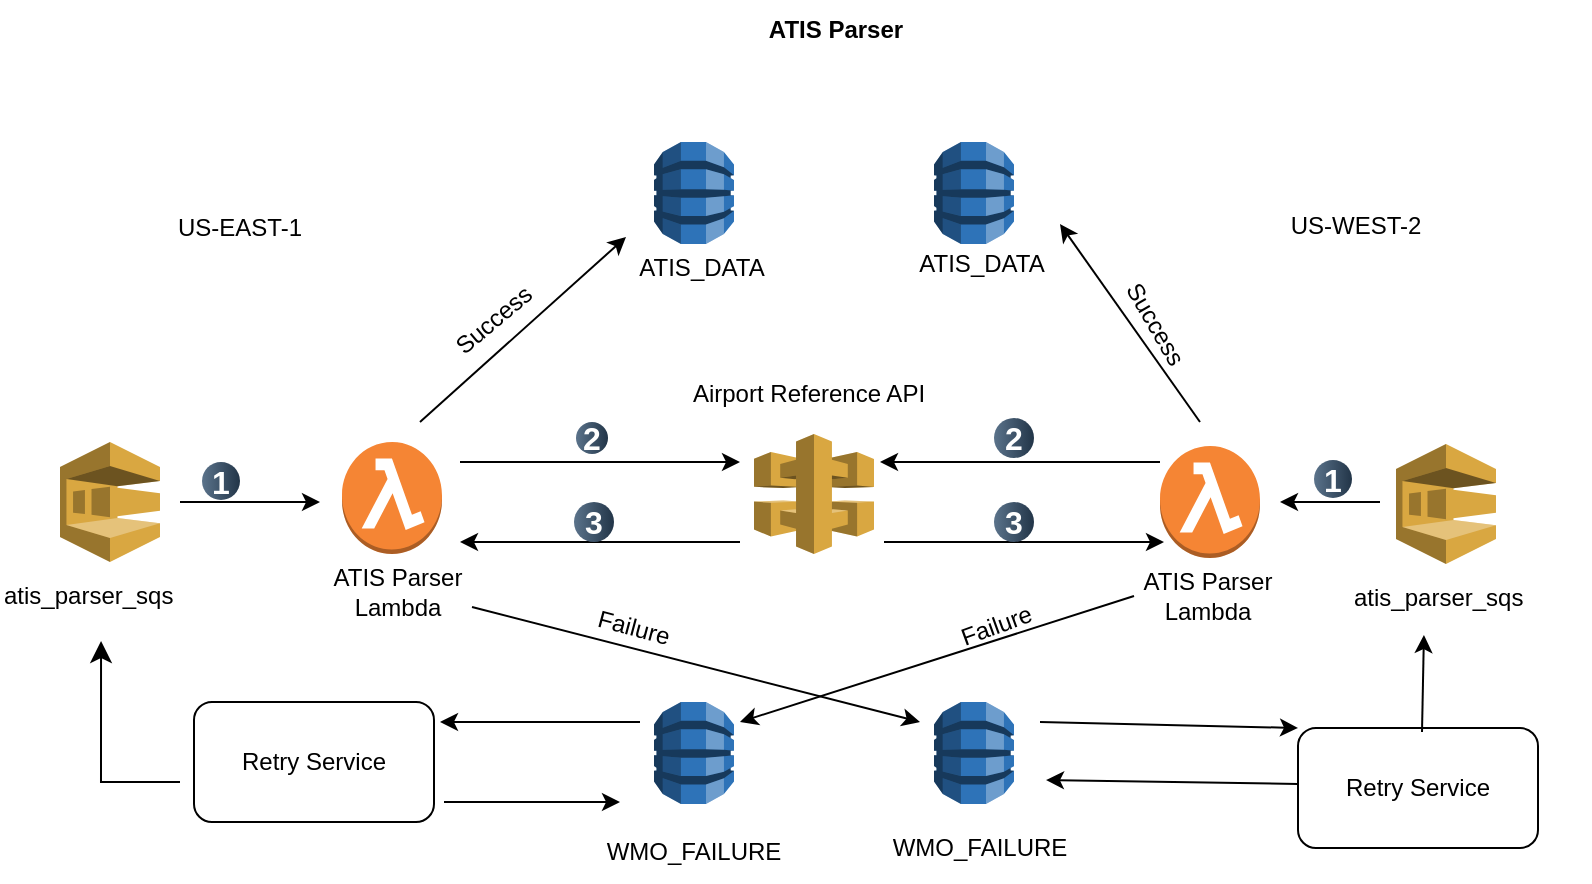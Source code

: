 <mxfile version="28.2.3">
  <diagram name="Page-1" id="XJQzdTubCrK1rBcKPcMS">
    <mxGraphModel dx="778" dy="506" grid="0" gridSize="10" guides="1" tooltips="1" connect="1" arrows="1" fold="1" page="1" pageScale="1" pageWidth="850" pageHeight="1100" math="0" shadow="0">
      <root>
        <mxCell id="0" />
        <mxCell id="1" parent="0" />
        <mxCell id="s0ba7kLXqi5IzmDwBceu-1" value="" style="outlineConnect=0;dashed=0;verticalLabelPosition=bottom;verticalAlign=top;align=center;html=1;shape=mxgraph.aws3.sqs;fillColor=#D9A741;gradientColor=none;" parent="1" vertex="1">
          <mxGeometry x="80" y="230" width="50" height="60" as="geometry" />
        </mxCell>
        <mxCell id="s0ba7kLXqi5IzmDwBceu-2" value="" style="outlineConnect=0;dashed=0;verticalLabelPosition=bottom;verticalAlign=top;align=center;html=1;shape=mxgraph.aws3.lambda_function;fillColor=#F58534;gradientColor=none;" parent="1" vertex="1">
          <mxGeometry x="221" y="230" width="50" height="56" as="geometry" />
        </mxCell>
        <mxCell id="s0ba7kLXqi5IzmDwBceu-3" value="" style="outlineConnect=0;dashed=0;verticalLabelPosition=bottom;verticalAlign=top;align=center;html=1;shape=mxgraph.aws3.api_gateway;fillColor=#D9A741;gradientColor=none;" parent="1" vertex="1">
          <mxGeometry x="427" y="226" width="60" height="60" as="geometry" />
        </mxCell>
        <mxCell id="s0ba7kLXqi5IzmDwBceu-4" value="" style="outlineConnect=0;dashed=0;verticalLabelPosition=bottom;verticalAlign=top;align=center;html=1;shape=mxgraph.aws3.dynamo_db;fillColor=#2E73B8;gradientColor=none;" parent="1" vertex="1">
          <mxGeometry x="377" y="80" width="40" height="51" as="geometry" />
        </mxCell>
        <mxCell id="s0ba7kLXqi5IzmDwBceu-5" value="" style="outlineConnect=0;dashed=0;verticalLabelPosition=bottom;verticalAlign=top;align=center;html=1;shape=mxgraph.aws3.dynamo_db;fillColor=#2E73B8;gradientColor=none;" parent="1" vertex="1">
          <mxGeometry x="377" y="360" width="40" height="51" as="geometry" />
        </mxCell>
        <mxCell id="s0ba7kLXqi5IzmDwBceu-6" value="" style="outlineConnect=0;dashed=0;verticalLabelPosition=bottom;verticalAlign=top;align=center;html=1;shape=mxgraph.aws3.lambda_function;fillColor=#F58534;gradientColor=none;" parent="1" vertex="1">
          <mxGeometry x="630" y="232" width="50" height="56" as="geometry" />
        </mxCell>
        <mxCell id="s0ba7kLXqi5IzmDwBceu-7" value="" style="outlineConnect=0;dashed=0;verticalLabelPosition=bottom;verticalAlign=top;align=center;html=1;shape=mxgraph.aws3.dynamo_db;fillColor=#2E73B8;gradientColor=none;" parent="1" vertex="1">
          <mxGeometry x="517" y="80" width="40" height="51" as="geometry" />
        </mxCell>
        <mxCell id="s0ba7kLXqi5IzmDwBceu-8" value="" style="outlineConnect=0;dashed=0;verticalLabelPosition=bottom;verticalAlign=top;align=center;html=1;shape=mxgraph.aws3.dynamo_db;fillColor=#2E73B8;gradientColor=none;" parent="1" vertex="1">
          <mxGeometry x="517" y="360" width="40" height="51" as="geometry" />
        </mxCell>
        <mxCell id="s0ba7kLXqi5IzmDwBceu-9" value="ATIS Parser Lambda" style="text;html=1;align=center;verticalAlign=middle;whiteSpace=wrap;rounded=0;" parent="1" vertex="1">
          <mxGeometry x="212" y="290" width="74" height="30" as="geometry" />
        </mxCell>
        <mxCell id="s0ba7kLXqi5IzmDwBceu-10" value="ATIS Parser Lambda" style="text;html=1;align=center;verticalAlign=middle;whiteSpace=wrap;rounded=0;" parent="1" vertex="1">
          <mxGeometry x="617" y="292" width="74" height="30" as="geometry" />
        </mxCell>
        <mxCell id="s0ba7kLXqi5IzmDwBceu-11" value="atis_parser_sqs" style="text;whiteSpace=wrap;" parent="1" vertex="1">
          <mxGeometry x="50" y="293" width="120" height="40" as="geometry" />
        </mxCell>
        <mxCell id="s0ba7kLXqi5IzmDwBceu-12" value="" style="outlineConnect=0;dashed=0;verticalLabelPosition=bottom;verticalAlign=top;align=center;html=1;shape=mxgraph.aws3.sqs;fillColor=#D9A741;gradientColor=none;" parent="1" vertex="1">
          <mxGeometry x="748" y="231" width="50" height="60" as="geometry" />
        </mxCell>
        <mxCell id="s0ba7kLXqi5IzmDwBceu-13" value="atis_parser_sqs" style="text;whiteSpace=wrap;" parent="1" vertex="1">
          <mxGeometry x="725" y="294" width="120" height="40" as="geometry" />
        </mxCell>
        <mxCell id="s0ba7kLXqi5IzmDwBceu-14" value="" style="endArrow=classic;html=1;rounded=0;" parent="1" edge="1">
          <mxGeometry width="50" height="50" relative="1" as="geometry">
            <mxPoint x="280" y="240" as="sourcePoint" />
            <mxPoint x="420" y="240" as="targetPoint" />
          </mxGeometry>
        </mxCell>
        <mxCell id="s0ba7kLXqi5IzmDwBceu-15" value="" style="endArrow=classic;html=1;rounded=0;" parent="1" edge="1">
          <mxGeometry width="50" height="50" relative="1" as="geometry">
            <mxPoint x="140" y="260" as="sourcePoint" />
            <mxPoint x="210" y="260" as="targetPoint" />
          </mxGeometry>
        </mxCell>
        <mxCell id="s0ba7kLXqi5IzmDwBceu-16" value="" style="endArrow=classic;html=1;rounded=0;" parent="1" edge="1">
          <mxGeometry width="50" height="50" relative="1" as="geometry">
            <mxPoint x="420" y="280" as="sourcePoint" />
            <mxPoint x="280" y="280" as="targetPoint" />
          </mxGeometry>
        </mxCell>
        <mxCell id="s0ba7kLXqi5IzmDwBceu-17" value="" style="endArrow=classic;html=1;rounded=0;" parent="1" edge="1">
          <mxGeometry width="50" height="50" relative="1" as="geometry">
            <mxPoint x="630" y="240" as="sourcePoint" />
            <mxPoint x="490" y="240" as="targetPoint" />
          </mxGeometry>
        </mxCell>
        <mxCell id="s0ba7kLXqi5IzmDwBceu-18" value="" style="endArrow=classic;html=1;rounded=0;" parent="1" edge="1">
          <mxGeometry width="50" height="50" relative="1" as="geometry">
            <mxPoint x="492" y="280" as="sourcePoint" />
            <mxPoint x="632" y="280" as="targetPoint" />
          </mxGeometry>
        </mxCell>
        <mxCell id="s0ba7kLXqi5IzmDwBceu-19" value="" style="endArrow=classic;html=1;rounded=0;" parent="1" edge="1">
          <mxGeometry width="50" height="50" relative="1" as="geometry">
            <mxPoint x="740" y="260" as="sourcePoint" />
            <mxPoint x="690" y="260" as="targetPoint" />
          </mxGeometry>
        </mxCell>
        <mxCell id="s0ba7kLXqi5IzmDwBceu-23" value="ATIS_DATA" style="text;html=1;align=center;verticalAlign=middle;whiteSpace=wrap;rounded=0;" parent="1" vertex="1">
          <mxGeometry x="371" y="128" width="60" height="30" as="geometry" />
        </mxCell>
        <mxCell id="s0ba7kLXqi5IzmDwBceu-24" value="ATIS_DATA" style="text;html=1;align=center;verticalAlign=middle;whiteSpace=wrap;rounded=0;" parent="1" vertex="1">
          <mxGeometry x="511" y="126" width="60" height="30" as="geometry" />
        </mxCell>
        <mxCell id="s0ba7kLXqi5IzmDwBceu-25" value="WMO_FAILURE" style="text;html=1;align=center;verticalAlign=middle;whiteSpace=wrap;rounded=0;" parent="1" vertex="1">
          <mxGeometry x="367" y="420" width="60" height="30" as="geometry" />
        </mxCell>
        <mxCell id="s0ba7kLXqi5IzmDwBceu-26" value="WMO_FAILURE" style="text;html=1;align=center;verticalAlign=middle;whiteSpace=wrap;rounded=0;" parent="1" vertex="1">
          <mxGeometry x="510" y="418" width="60" height="30" as="geometry" />
        </mxCell>
        <mxCell id="s0ba7kLXqi5IzmDwBceu-27" value="" style="endArrow=classic;html=1;rounded=0;entryX=-0.133;entryY=-0.017;entryDx=0;entryDy=0;entryPerimeter=0;" parent="1" target="s0ba7kLXqi5IzmDwBceu-23" edge="1">
          <mxGeometry width="50" height="50" relative="1" as="geometry">
            <mxPoint x="260" y="220" as="sourcePoint" />
            <mxPoint x="323" y="165" as="targetPoint" />
          </mxGeometry>
        </mxCell>
        <mxCell id="s0ba7kLXqi5IzmDwBceu-28" value="" style="endArrow=classic;html=1;rounded=0;entryX=1;entryY=0.5;entryDx=0;entryDy=0;" parent="1" edge="1">
          <mxGeometry width="50" height="50" relative="1" as="geometry">
            <mxPoint x="650" y="220" as="sourcePoint" />
            <mxPoint x="580" y="121" as="targetPoint" />
          </mxGeometry>
        </mxCell>
        <mxCell id="s0ba7kLXqi5IzmDwBceu-30" value="" style="endArrow=classic;html=1;rounded=0;exitX=1;exitY=0.75;exitDx=0;exitDy=0;" parent="1" source="s0ba7kLXqi5IzmDwBceu-9" edge="1">
          <mxGeometry width="50" height="50" relative="1" as="geometry">
            <mxPoint x="293" y="348" as="sourcePoint" />
            <mxPoint x="510" y="370" as="targetPoint" />
          </mxGeometry>
        </mxCell>
        <mxCell id="s0ba7kLXqi5IzmDwBceu-33" value="" style="endArrow=classic;html=1;rounded=0;exitX=0;exitY=0.5;exitDx=0;exitDy=0;" parent="1" source="s0ba7kLXqi5IzmDwBceu-10" edge="1">
          <mxGeometry width="50" height="50" relative="1" as="geometry">
            <mxPoint x="468" y="344" as="sourcePoint" />
            <mxPoint x="420" y="370" as="targetPoint" />
          </mxGeometry>
        </mxCell>
        <mxCell id="s0ba7kLXqi5IzmDwBceu-35" value="ATIS Parser" style="text;html=1;align=center;verticalAlign=middle;whiteSpace=wrap;rounded=0;fontStyle=1" parent="1" vertex="1">
          <mxGeometry x="343" y="9" width="250" height="30" as="geometry" />
        </mxCell>
        <mxCell id="s0ba7kLXqi5IzmDwBceu-36" value="Success" style="text;html=1;align=center;verticalAlign=middle;whiteSpace=wrap;rounded=0;rotation=-40;" parent="1" vertex="1">
          <mxGeometry x="267" y="154" width="60" height="30" as="geometry" />
        </mxCell>
        <mxCell id="s0ba7kLXqi5IzmDwBceu-37" value="Success" style="text;html=1;align=center;verticalAlign=middle;whiteSpace=wrap;rounded=0;rotation=60;" parent="1" vertex="1">
          <mxGeometry x="597.623" y="155.774" width="60" height="30" as="geometry" />
        </mxCell>
        <mxCell id="s0ba7kLXqi5IzmDwBceu-38" value="Retry Service" style="rounded=1;whiteSpace=wrap;html=1;" parent="1" vertex="1">
          <mxGeometry x="147" y="360" width="120" height="60" as="geometry" />
        </mxCell>
        <mxCell id="s0ba7kLXqi5IzmDwBceu-41" value="" style="edgeStyle=segmentEdgeStyle;endArrow=classic;html=1;curved=0;rounded=0;endSize=8;startSize=8;entryX=0.421;entryY=0.913;entryDx=0;entryDy=0;entryPerimeter=0;" parent="1" target="s0ba7kLXqi5IzmDwBceu-11" edge="1">
          <mxGeometry width="50" height="50" relative="1" as="geometry">
            <mxPoint x="140" y="400" as="sourcePoint" />
            <mxPoint x="100" y="340" as="targetPoint" />
          </mxGeometry>
        </mxCell>
        <mxCell id="s0ba7kLXqi5IzmDwBceu-42" value="" style="endArrow=classic;html=1;rounded=0;" parent="1" edge="1">
          <mxGeometry width="50" height="50" relative="1" as="geometry">
            <mxPoint x="272" y="410" as="sourcePoint" />
            <mxPoint x="360" y="410" as="targetPoint" />
          </mxGeometry>
        </mxCell>
        <mxCell id="s0ba7kLXqi5IzmDwBceu-43" value="" style="endArrow=classic;html=1;rounded=0;" parent="1" edge="1">
          <mxGeometry width="50" height="50" relative="1" as="geometry">
            <mxPoint x="370" y="370" as="sourcePoint" />
            <mxPoint x="270" y="370" as="targetPoint" />
          </mxGeometry>
        </mxCell>
        <mxCell id="s0ba7kLXqi5IzmDwBceu-44" value="Retry Service" style="rounded=1;whiteSpace=wrap;html=1;" parent="1" vertex="1">
          <mxGeometry x="699" y="373" width="120" height="60" as="geometry" />
        </mxCell>
        <mxCell id="s0ba7kLXqi5IzmDwBceu-45" value="" style="endArrow=classic;html=1;rounded=0;entryX=0;entryY=0;entryDx=0;entryDy=0;" parent="1" target="s0ba7kLXqi5IzmDwBceu-44" edge="1">
          <mxGeometry width="50" height="50" relative="1" as="geometry">
            <mxPoint x="570" y="370" as="sourcePoint" />
            <mxPoint x="678" y="380" as="targetPoint" />
          </mxGeometry>
        </mxCell>
        <mxCell id="s0ba7kLXqi5IzmDwBceu-46" value="" style="endArrow=classic;html=1;rounded=0;exitX=0.6;exitY=-0.033;exitDx=0;exitDy=0;exitPerimeter=0;entryX=0.308;entryY=0.813;entryDx=0;entryDy=0;entryPerimeter=0;" parent="1" target="s0ba7kLXqi5IzmDwBceu-13" edge="1">
          <mxGeometry width="50" height="50" relative="1" as="geometry">
            <mxPoint x="761" y="375.02" as="sourcePoint" />
            <mxPoint x="770.411" y="334" as="targetPoint" />
          </mxGeometry>
        </mxCell>
        <mxCell id="s0ba7kLXqi5IzmDwBceu-48" value="" style="endArrow=classic;html=1;rounded=0;exitX=0;exitY=0.5;exitDx=0;exitDy=0;" parent="1" edge="1">
          <mxGeometry width="50" height="50" relative="1" as="geometry">
            <mxPoint x="699" y="401" as="sourcePoint" />
            <mxPoint x="573" y="399" as="targetPoint" />
          </mxGeometry>
        </mxCell>
        <mxCell id="s0ba7kLXqi5IzmDwBceu-49" value="1" style="ellipse;whiteSpace=wrap;html=1;aspect=fixed;rotation=0;gradientColor=#223548;strokeColor=none;gradientDirection=east;fillColor=#5b738b;rounded=0;pointerEvents=0;fontFamily=Helvetica;fontSize=16;fontColor=#FFFFFF;spacingTop=4;spacingBottom=4;spacingLeft=4;spacingRight=4;points=[];fontStyle=1" parent="1" vertex="1">
          <mxGeometry x="151" y="240" width="19" height="19" as="geometry" />
        </mxCell>
        <mxCell id="s0ba7kLXqi5IzmDwBceu-50" value="2" style="ellipse;whiteSpace=wrap;html=1;aspect=fixed;rotation=0;gradientColor=#223548;strokeColor=none;gradientDirection=east;fillColor=#5b738b;rounded=0;pointerEvents=0;fontFamily=Helvetica;fontSize=16;fontColor=#FFFFFF;spacingTop=4;spacingBottom=4;spacingLeft=4;spacingRight=4;points=[];fontStyle=1" parent="1" vertex="1">
          <mxGeometry x="338" y="220" width="16" height="16" as="geometry" />
        </mxCell>
        <mxCell id="s0ba7kLXqi5IzmDwBceu-51" value="3" style="ellipse;whiteSpace=wrap;html=1;aspect=fixed;rotation=0;gradientColor=#223548;strokeColor=none;gradientDirection=east;fillColor=#5b738b;rounded=0;pointerEvents=0;fontFamily=Helvetica;fontSize=16;fontColor=#FFFFFF;spacingTop=4;spacingBottom=4;spacingLeft=4;spacingRight=4;points=[];fontStyle=1" parent="1" vertex="1">
          <mxGeometry x="337" y="260" width="20" height="20" as="geometry" />
        </mxCell>
        <mxCell id="s0ba7kLXqi5IzmDwBceu-52" value="1" style="ellipse;whiteSpace=wrap;html=1;aspect=fixed;rotation=0;gradientColor=#223548;strokeColor=none;gradientDirection=east;fillColor=#5b738b;rounded=0;pointerEvents=0;fontFamily=Helvetica;fontSize=16;fontColor=#FFFFFF;spacingTop=4;spacingBottom=4;spacingLeft=4;spacingRight=4;points=[];fontStyle=1" parent="1" vertex="1">
          <mxGeometry x="707" y="239" width="19" height="19" as="geometry" />
        </mxCell>
        <mxCell id="s0ba7kLXqi5IzmDwBceu-53" value="2" style="ellipse;whiteSpace=wrap;html=1;aspect=fixed;rotation=0;gradientColor=#223548;strokeColor=none;gradientDirection=east;fillColor=#5b738b;rounded=0;pointerEvents=0;fontFamily=Helvetica;fontSize=16;fontColor=#FFFFFF;spacingTop=4;spacingBottom=4;spacingLeft=4;spacingRight=4;points=[];fontStyle=1" parent="1" vertex="1">
          <mxGeometry x="547" y="218" width="20" height="20" as="geometry" />
        </mxCell>
        <mxCell id="s0ba7kLXqi5IzmDwBceu-54" value="3" style="ellipse;whiteSpace=wrap;html=1;aspect=fixed;rotation=0;gradientColor=#223548;strokeColor=none;gradientDirection=east;fillColor=#5b738b;rounded=0;pointerEvents=0;fontFamily=Helvetica;fontSize=16;fontColor=#FFFFFF;spacingTop=4;spacingBottom=4;spacingLeft=4;spacingRight=4;points=[];fontStyle=1" parent="1" vertex="1">
          <mxGeometry x="547" y="260" width="20" height="20" as="geometry" />
        </mxCell>
        <mxCell id="s0ba7kLXqi5IzmDwBceu-55" value="Failure" style="text;html=1;align=center;verticalAlign=middle;whiteSpace=wrap;rounded=0;rotation=15;" parent="1" vertex="1">
          <mxGeometry x="337" y="308" width="60" height="30" as="geometry" />
        </mxCell>
        <mxCell id="s0ba7kLXqi5IzmDwBceu-56" value="Failure" style="text;html=1;align=center;verticalAlign=middle;whiteSpace=wrap;rounded=0;rotation=-20;" parent="1" vertex="1">
          <mxGeometry x="509.57" y="307.47" width="77.14" height="30" as="geometry" />
        </mxCell>
        <mxCell id="jEZvGeoOks8BfHwgp4Ao-1" value="US-EAST-1" style="text;html=1;align=center;verticalAlign=middle;whiteSpace=wrap;rounded=0;" vertex="1" parent="1">
          <mxGeometry x="136" y="108" width="68" height="30" as="geometry" />
        </mxCell>
        <mxCell id="jEZvGeoOks8BfHwgp4Ao-2" value="US-WEST-2" style="text;html=1;align=center;verticalAlign=middle;whiteSpace=wrap;rounded=0;" vertex="1" parent="1">
          <mxGeometry x="694" y="107" width="68" height="30" as="geometry" />
        </mxCell>
        <mxCell id="jEZvGeoOks8BfHwgp4Ao-3" value="Airport Reference API" style="text;html=1;align=center;verticalAlign=middle;whiteSpace=wrap;rounded=0;" vertex="1" parent="1">
          <mxGeometry x="392" y="191" width="125" height="30" as="geometry" />
        </mxCell>
      </root>
    </mxGraphModel>
  </diagram>
</mxfile>
